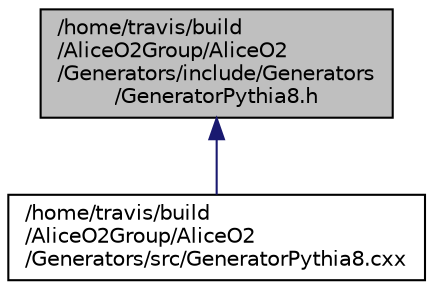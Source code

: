 digraph "/home/travis/build/AliceO2Group/AliceO2/Generators/include/Generators/GeneratorPythia8.h"
{
 // INTERACTIVE_SVG=YES
  bgcolor="transparent";
  edge [fontname="Helvetica",fontsize="10",labelfontname="Helvetica",labelfontsize="10"];
  node [fontname="Helvetica",fontsize="10",shape=record];
  Node6 [label="/home/travis/build\l/AliceO2Group/AliceO2\l/Generators/include/Generators\l/GeneratorPythia8.h",height=0.2,width=0.4,color="black", fillcolor="grey75", style="filled", fontcolor="black"];
  Node6 -> Node7 [dir="back",color="midnightblue",fontsize="10",style="solid",fontname="Helvetica"];
  Node7 [label="/home/travis/build\l/AliceO2Group/AliceO2\l/Generators/src/GeneratorPythia8.cxx",height=0.2,width=0.4,color="black",URL="$dc/d91/GeneratorPythia8_8cxx.html"];
}
